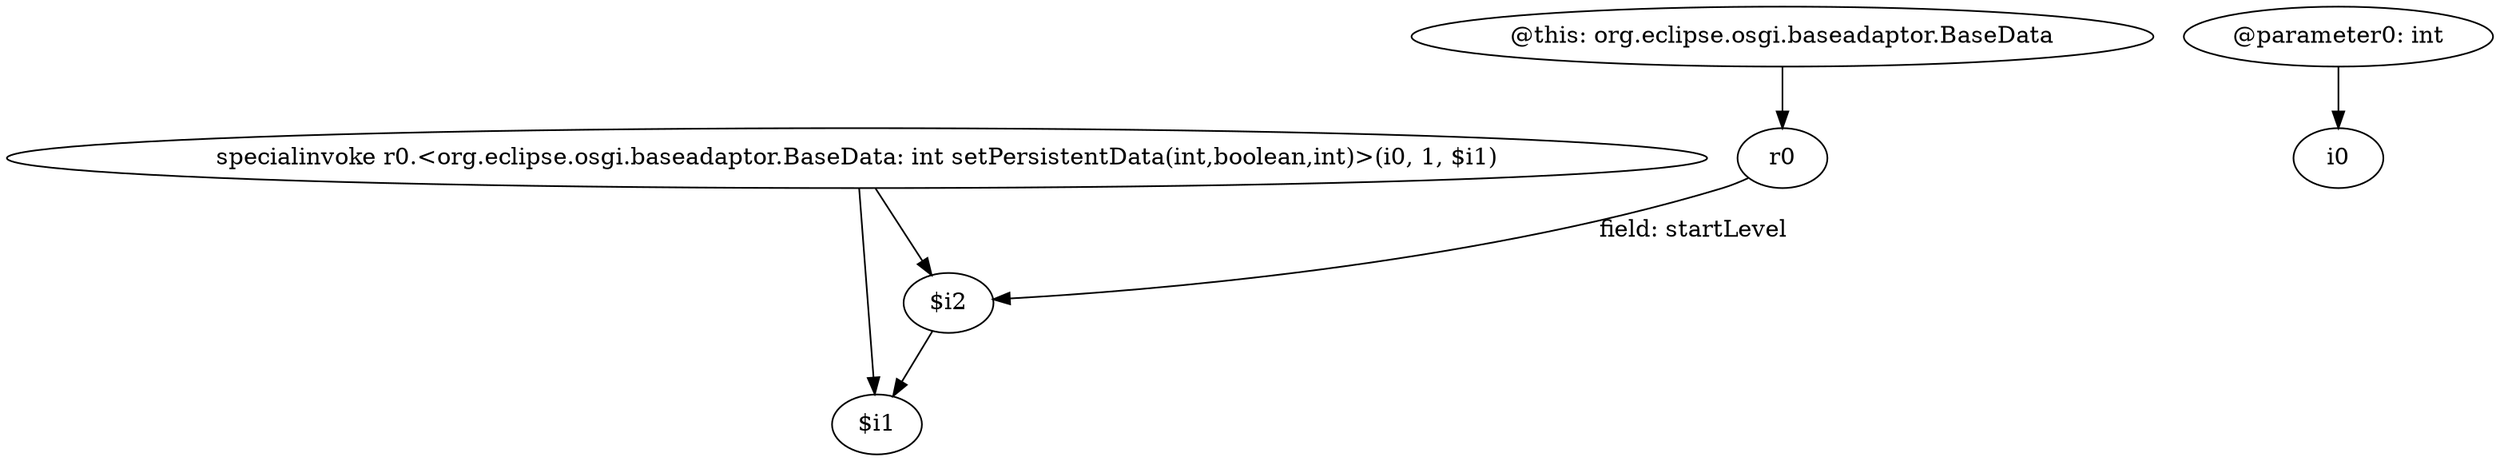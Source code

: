 digraph g {
0[label="specialinvoke r0.<org.eclipse.osgi.baseadaptor.BaseData: int setPersistentData(int,boolean,int)>(i0, 1, $i1)"]
1[label="$i1"]
0->1[label=""]
2[label="$i2"]
0->2[label=""]
2->1[label=""]
3[label="@parameter0: int"]
4[label="i0"]
3->4[label=""]
5[label="r0"]
5->2[label="field: startLevel"]
6[label="@this: org.eclipse.osgi.baseadaptor.BaseData"]
6->5[label=""]
}